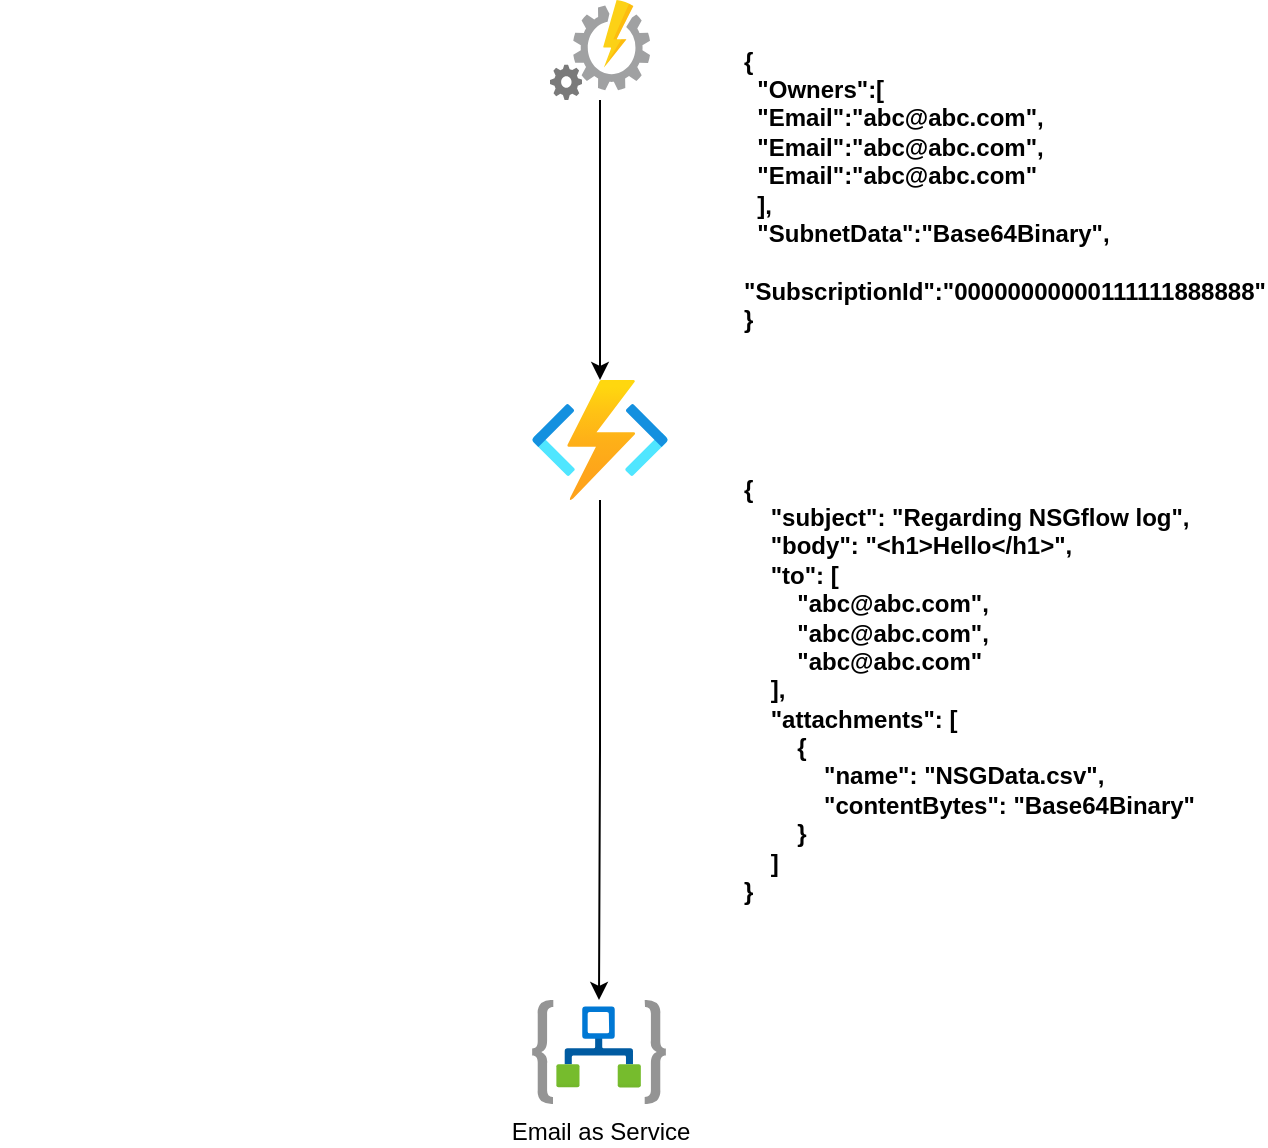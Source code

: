 <mxfile version="16.2.7" type="github">
  <diagram id="b_3Y4n0Fx20K8rA3rYmT" name="Page-1">
    <mxGraphModel dx="1038" dy="579" grid="1" gridSize="10" guides="1" tooltips="1" connect="1" arrows="1" fold="1" page="1" pageScale="1" pageWidth="850" pageHeight="1100" math="0" shadow="0">
      <root>
        <mxCell id="0" />
        <mxCell id="1" parent="0" />
        <mxCell id="GDKoYZEvUpjFV9IZn4DJ-7" style="edgeStyle=orthogonalEdgeStyle;rounded=0;orthogonalLoop=1;jettySize=auto;html=1;" edge="1" parent="1" source="GDKoYZEvUpjFV9IZn4DJ-1" target="GDKoYZEvUpjFV9IZn4DJ-6">
          <mxGeometry relative="1" as="geometry" />
        </mxCell>
        <mxCell id="GDKoYZEvUpjFV9IZn4DJ-1" value="" style="aspect=fixed;html=1;points=[];align=center;image;fontSize=12;image=img/lib/azure2/compute/Function_Apps.svg;" vertex="1" parent="1">
          <mxGeometry x="366" y="240" width="68" height="60" as="geometry" />
        </mxCell>
        <mxCell id="GDKoYZEvUpjFV9IZn4DJ-8" style="edgeStyle=orthogonalEdgeStyle;rounded=0;orthogonalLoop=1;jettySize=auto;html=1;" edge="1" parent="1" source="GDKoYZEvUpjFV9IZn4DJ-2" target="GDKoYZEvUpjFV9IZn4DJ-1">
          <mxGeometry relative="1" as="geometry" />
        </mxCell>
        <mxCell id="GDKoYZEvUpjFV9IZn4DJ-2" value="" style="sketch=0;aspect=fixed;html=1;points=[];align=center;image;fontSize=12;image=img/lib/mscae/Automation.svg;" vertex="1" parent="1">
          <mxGeometry x="375" y="50" width="50" height="50" as="geometry" />
        </mxCell>
        <mxCell id="GDKoYZEvUpjFV9IZn4DJ-5" value="&lt;div&gt;{&lt;/div&gt;&lt;div&gt;&amp;nbsp; &quot;Owners&quot;:[&lt;/div&gt;&lt;div&gt;&amp;nbsp; &quot;Email&quot;:&quot;abc@abc.com&quot;,&lt;/div&gt;&lt;div&gt;&amp;nbsp; &quot;Email&quot;:&quot;abc@abc.com&quot;,&lt;/div&gt;&lt;div&gt;&amp;nbsp; &quot;Email&quot;:&quot;abc@abc.com&quot;&lt;/div&gt;&lt;div&gt;&amp;nbsp; ],&lt;/div&gt;&lt;div&gt;&amp;nbsp; &quot;SubnetData&quot;:&quot;Base64Binary&quot;,&lt;/div&gt;&lt;div&gt;&amp;nbsp; &quot;SubscriptionId&quot;:&quot;00000000000111111888888&quot;&lt;/div&gt;&lt;div&gt;}&lt;/div&gt;" style="text;html=1;strokeColor=none;fillColor=none;align=left;verticalAlign=middle;whiteSpace=wrap;rounded=0;labelPosition=right;verticalLabelPosition=middle;fontStyle=1" vertex="1" parent="1">
          <mxGeometry x="410" y="130" width="60" height="30" as="geometry" />
        </mxCell>
        <mxCell id="GDKoYZEvUpjFV9IZn4DJ-6" value="Email as Service" style="aspect=fixed;html=1;points=[];align=center;image;fontSize=12;image=img/lib/azure2/integration/Logic_Apps.svg;" vertex="1" parent="1">
          <mxGeometry x="366" y="550" width="67" height="52" as="geometry" />
        </mxCell>
        <mxCell id="GDKoYZEvUpjFV9IZn4DJ-10" value="&lt;div&gt;{&lt;/div&gt;&lt;div&gt;&amp;nbsp; &amp;nbsp; &quot;subject&quot;: &quot;Regarding NSGflow log&quot;,&lt;/div&gt;&lt;div&gt;&amp;nbsp; &amp;nbsp; &quot;body&quot;: &quot;&amp;lt;h1&amp;gt;Hello&amp;lt;/h1&amp;gt;&quot;,&lt;/div&gt;&lt;div&gt;&amp;nbsp; &amp;nbsp; &quot;to&quot;: [&lt;/div&gt;&lt;div&gt;&amp;nbsp; &amp;nbsp; &amp;nbsp; &amp;nbsp; &quot;abc@abc.com&quot;,&lt;/div&gt;&lt;div&gt;&amp;nbsp; &amp;nbsp; &amp;nbsp; &amp;nbsp; &quot;abc@abc.com&quot;,&lt;br&gt;&lt;/div&gt;&lt;div&gt;&amp;nbsp; &amp;nbsp; &amp;nbsp; &amp;nbsp; &quot;abc@abc.com&quot;&lt;/div&gt;&lt;div&gt;&amp;nbsp; &amp;nbsp; ],&lt;/div&gt;&lt;div&gt;&amp;nbsp; &amp;nbsp; &quot;attachments&quot;: [&lt;/div&gt;&lt;div&gt;&amp;nbsp; &amp;nbsp; &amp;nbsp; &amp;nbsp; {&lt;/div&gt;&lt;div&gt;&amp;nbsp; &amp;nbsp; &amp;nbsp; &amp;nbsp; &amp;nbsp; &amp;nbsp; &quot;name&quot;: &quot;NSGData.csv&quot;,&lt;/div&gt;&lt;div&gt;&amp;nbsp; &amp;nbsp; &amp;nbsp; &amp;nbsp; &amp;nbsp; &amp;nbsp; &quot;contentBytes&quot;: &quot;Base64Binary&quot;&lt;/div&gt;&lt;div&gt;&amp;nbsp; &amp;nbsp; &amp;nbsp; &amp;nbsp; }&lt;/div&gt;&lt;div&gt;&amp;nbsp; &amp;nbsp; ]&lt;/div&gt;&lt;div&gt;}&lt;/div&gt;" style="text;html=1;strokeColor=none;fillColor=none;align=left;verticalAlign=middle;whiteSpace=wrap;rounded=0;labelPosition=right;verticalLabelPosition=middle;fontStyle=1" vertex="1" parent="1">
          <mxGeometry x="100" y="320" width="370" height="150" as="geometry" />
        </mxCell>
      </root>
    </mxGraphModel>
  </diagram>
</mxfile>
